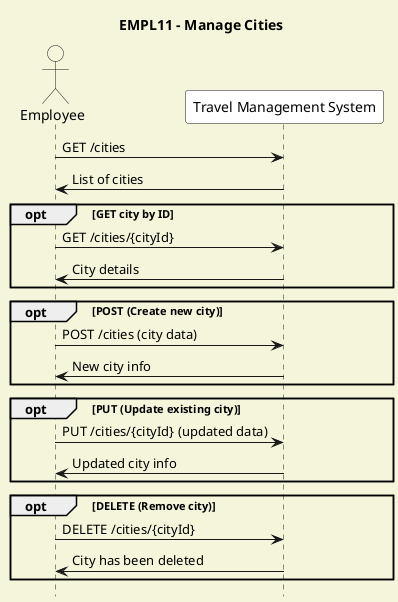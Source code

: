 @startuml
title EMPL11 - Manage Cities

skinparam backgroundColor #F5F5DC
hide footbox

actor "Employee" as Employee #F5F5DC
participant "Travel Management System" as TMS #FFFFFF

'--- Primary Flow: GET (Retrieve all cities) ---
Employee -> TMS : GET /cities
TMS -> Employee : List of cities

'--- Extension: GET city by ID ---
opt GET city by ID
    Employee -> TMS : GET /cities/{cityId}
    TMS -> Employee : City details
end

'--- Extension: POST (Create new city) ---
opt POST (Create new city)
    Employee -> TMS : POST /cities (city data)
    TMS -> Employee : New city info
end

'--- Extension: PUT (Update existing city) ---
opt PUT (Update existing city)
    Employee -> TMS : PUT /cities/{cityId} (updated data)
    TMS -> Employee : Updated city info
end

'--- Extension: DELETE (Remove city) ---
opt DELETE (Remove city)
    Employee -> TMS : DELETE /cities/{cityId}
    TMS -> Employee : City has been deleted
end

@enduml

